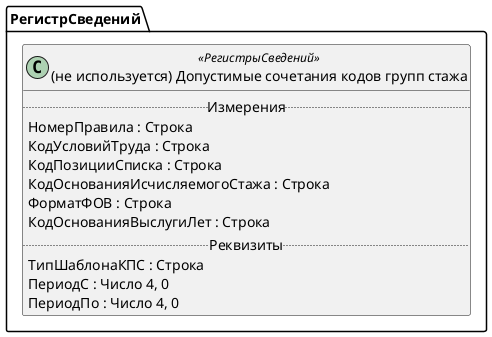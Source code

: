 ﻿@startuml УдалитьДопустимыеСочетанияКодовГруппСтажа
'!include templates.wsd
'..\include templates.wsd
class РегистрСведений.УдалитьДопустимыеСочетанияКодовГруппСтажа as "(не используется) Допустимые сочетания кодов групп стажа" <<РегистрыСведений>>
{
..Измерения..
НомерПравила : Строка
КодУсловийТруда : Строка
КодПозицииСписка : Строка
КодОснованияИсчисляемогоСтажа : Строка
ФорматФОВ : Строка
КодОснованияВыслугиЛет : Строка
..Реквизиты..
ТипШаблонаКПС : Строка
ПериодС : Число 4, 0
ПериодПо : Число 4, 0
}
@enduml
